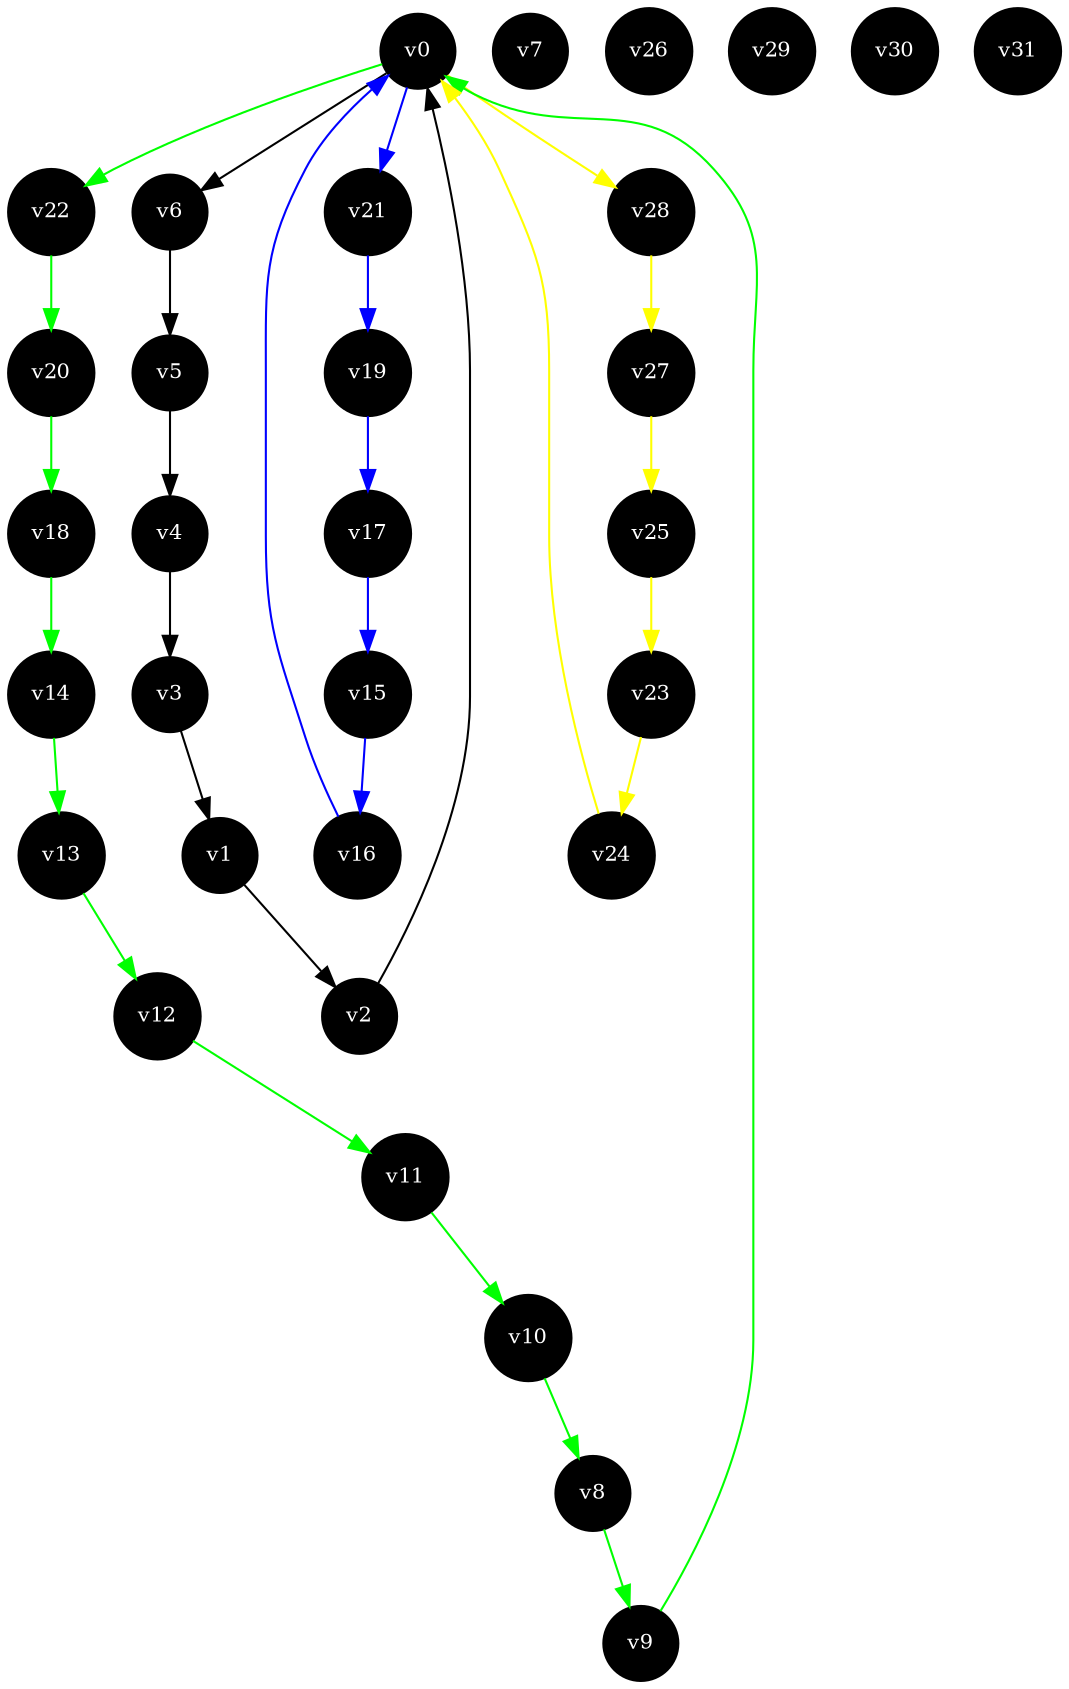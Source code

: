 graph {
node[fontcolor = white, fillcolor = black, style = filled, shape = circle, fontsize = "10", overlap = "false"];
v0 [pos = "8.37, 7.84!"];
v1 [pos = "9.80, 4.54!"];
v2 [pos = "5.10, 0.52!"];
v3 [pos = "5.00, 0.82!"];
v4 [pos = "1.33, 0.72!"];
v5 [pos = "2.96, 9.18!"];
v6 [pos = "5.92, 3.09!"];
v7 [pos = "8.57, 4.02!"];
v8 [pos = "1.43, 2.47!"];
v9 [pos = "0.20, 4.02!"];
v10 [pos = "0.31, 8.45!"];
v11 [pos = "0.51, 1.03!"];
v12 [pos = "10.00, 5.36!"];
v13 [pos = "8.57, 2.58!"];
v14 [pos = "6.22, 6.08!"];
v15 [pos = "0.10, 6.70!"];
v16 [pos = "8.98, 5.26!"];
v17 [pos = "9.29, 0.21!"];
v18 [pos = "1.94, 3.30!"];
v19 [pos = "9.49, 0.31!"];
v20 [pos = "5.10, 9.59!"];
v21 [pos = "10.00, 1.44!"];
v22 [pos = "0.51, 4.33!"];
v23 [pos = "4.29, 0.93!"];
v24 [pos = "6.22, 6.39!"];
v25 [pos = "0.92, 10.00!"];
v26 [pos = "8.16, 5.67!"];
v27 [pos = "5.82, 7.11!"];
v28 [pos = "2.35, 1.55!"];
v29 [pos = "2.04, 7.22!"];
v30 [pos = "8.67, 6.19!"];
v31 [pos = "10.00, 0.52!"];
edge [dir = forward];

edge [color = "black"];

v0 -- v6 -- v5 -- v4 -- v3 -- v1 -- v2 -- v0 ;

edge [color = "green"];

v0 -- v22 -- v20 -- v18 -- v14 -- v13 -- v12 -- v11 -- v10 -- v8 -- v9 -- v0 ;

edge [color = "blue"];

v0 -- v21 -- v19 -- v17 -- v15 -- v16 -- v0 ;

edge [color = "yellow"];

v0 -- v28 -- v27 -- v25 -- v23 -- v24 -- v0 ;

edge [color = "red"];

v0 ;
}